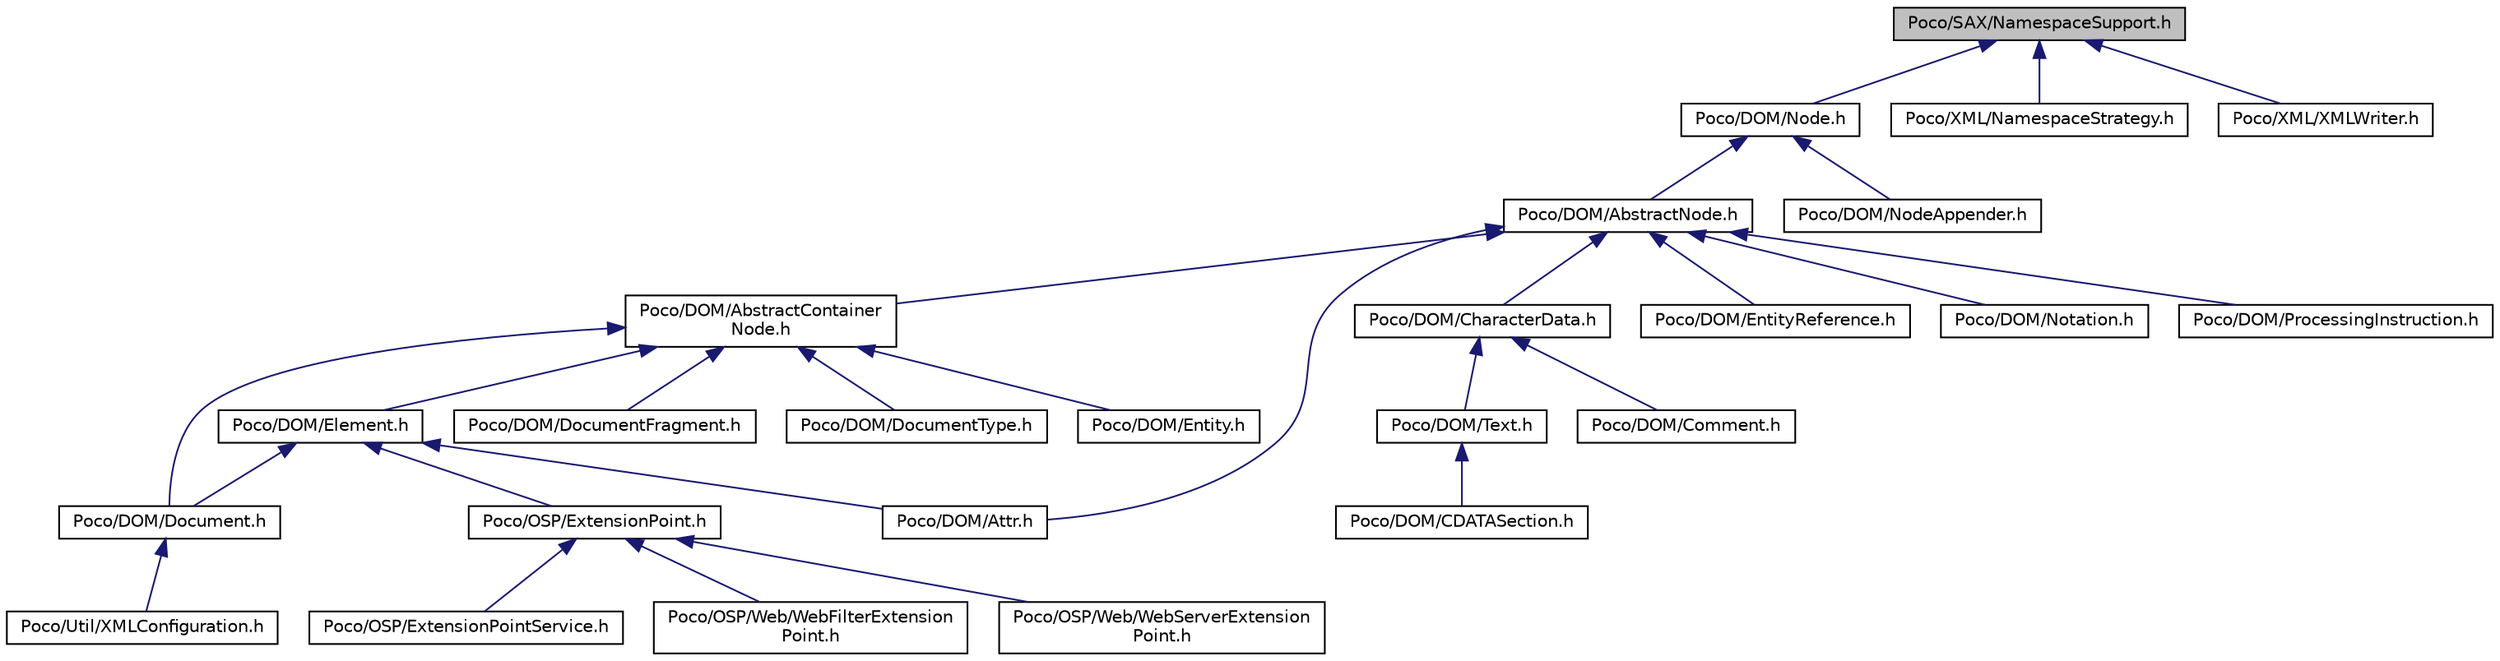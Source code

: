 digraph "Poco/SAX/NamespaceSupport.h"
{
 // LATEX_PDF_SIZE
  edge [fontname="Helvetica",fontsize="10",labelfontname="Helvetica",labelfontsize="10"];
  node [fontname="Helvetica",fontsize="10",shape=record];
  Node1 [label="Poco/SAX/NamespaceSupport.h",height=0.2,width=0.4,color="black", fillcolor="grey75", style="filled", fontcolor="black",tooltip=" "];
  Node1 -> Node2 [dir="back",color="midnightblue",fontsize="10",style="solid",fontname="Helvetica"];
  Node2 [label="Poco/DOM/Node.h",height=0.2,width=0.4,color="black", fillcolor="white", style="filled",URL="$Node_8h.html",tooltip=" "];
  Node2 -> Node3 [dir="back",color="midnightblue",fontsize="10",style="solid",fontname="Helvetica"];
  Node3 [label="Poco/DOM/AbstractNode.h",height=0.2,width=0.4,color="black", fillcolor="white", style="filled",URL="$AbstractNode_8h.html",tooltip=" "];
  Node3 -> Node4 [dir="back",color="midnightblue",fontsize="10",style="solid",fontname="Helvetica"];
  Node4 [label="Poco/DOM/AbstractContainer\lNode.h",height=0.2,width=0.4,color="black", fillcolor="white", style="filled",URL="$AbstractContainerNode_8h.html",tooltip=" "];
  Node4 -> Node5 [dir="back",color="midnightblue",fontsize="10",style="solid",fontname="Helvetica"];
  Node5 [label="Poco/DOM/Element.h",height=0.2,width=0.4,color="black", fillcolor="white", style="filled",URL="$Element_8h.html",tooltip=" "];
  Node5 -> Node6 [dir="back",color="midnightblue",fontsize="10",style="solid",fontname="Helvetica"];
  Node6 [label="Poco/DOM/Attr.h",height=0.2,width=0.4,color="black", fillcolor="white", style="filled",URL="$Attr_8h.html",tooltip=" "];
  Node5 -> Node7 [dir="back",color="midnightblue",fontsize="10",style="solid",fontname="Helvetica"];
  Node7 [label="Poco/DOM/Document.h",height=0.2,width=0.4,color="black", fillcolor="white", style="filled",URL="$Document_8h.html",tooltip=" "];
  Node7 -> Node8 [dir="back",color="midnightblue",fontsize="10",style="solid",fontname="Helvetica"];
  Node8 [label="Poco/Util/XMLConfiguration.h",height=0.2,width=0.4,color="black", fillcolor="white", style="filled",URL="$XMLConfiguration_8h.html",tooltip=" "];
  Node5 -> Node9 [dir="back",color="midnightblue",fontsize="10",style="solid",fontname="Helvetica"];
  Node9 [label="Poco/OSP/ExtensionPoint.h",height=0.2,width=0.4,color="black", fillcolor="white", style="filled",URL="$ExtensionPoint_8h.html",tooltip=" "];
  Node9 -> Node10 [dir="back",color="midnightblue",fontsize="10",style="solid",fontname="Helvetica"];
  Node10 [label="Poco/OSP/ExtensionPointService.h",height=0.2,width=0.4,color="black", fillcolor="white", style="filled",URL="$ExtensionPointService_8h.html",tooltip=" "];
  Node9 -> Node11 [dir="back",color="midnightblue",fontsize="10",style="solid",fontname="Helvetica"];
  Node11 [label="Poco/OSP/Web/WebFilterExtension\lPoint.h",height=0.2,width=0.4,color="black", fillcolor="white", style="filled",URL="$WebFilterExtensionPoint_8h.html",tooltip=" "];
  Node9 -> Node12 [dir="back",color="midnightblue",fontsize="10",style="solid",fontname="Helvetica"];
  Node12 [label="Poco/OSP/Web/WebServerExtension\lPoint.h",height=0.2,width=0.4,color="black", fillcolor="white", style="filled",URL="$WebServerExtensionPoint_8h.html",tooltip=" "];
  Node4 -> Node7 [dir="back",color="midnightblue",fontsize="10",style="solid",fontname="Helvetica"];
  Node4 -> Node13 [dir="back",color="midnightblue",fontsize="10",style="solid",fontname="Helvetica"];
  Node13 [label="Poco/DOM/DocumentFragment.h",height=0.2,width=0.4,color="black", fillcolor="white", style="filled",URL="$DocumentFragment_8h.html",tooltip=" "];
  Node4 -> Node14 [dir="back",color="midnightblue",fontsize="10",style="solid",fontname="Helvetica"];
  Node14 [label="Poco/DOM/DocumentType.h",height=0.2,width=0.4,color="black", fillcolor="white", style="filled",URL="$DocumentType_8h.html",tooltip=" "];
  Node4 -> Node15 [dir="back",color="midnightblue",fontsize="10",style="solid",fontname="Helvetica"];
  Node15 [label="Poco/DOM/Entity.h",height=0.2,width=0.4,color="black", fillcolor="white", style="filled",URL="$Entity_8h.html",tooltip=" "];
  Node3 -> Node6 [dir="back",color="midnightblue",fontsize="10",style="solid",fontname="Helvetica"];
  Node3 -> Node16 [dir="back",color="midnightblue",fontsize="10",style="solid",fontname="Helvetica"];
  Node16 [label="Poco/DOM/CharacterData.h",height=0.2,width=0.4,color="black", fillcolor="white", style="filled",URL="$CharacterData_8h.html",tooltip=" "];
  Node16 -> Node17 [dir="back",color="midnightblue",fontsize="10",style="solid",fontname="Helvetica"];
  Node17 [label="Poco/DOM/Text.h",height=0.2,width=0.4,color="black", fillcolor="white", style="filled",URL="$Text_8h.html",tooltip=" "];
  Node17 -> Node18 [dir="back",color="midnightblue",fontsize="10",style="solid",fontname="Helvetica"];
  Node18 [label="Poco/DOM/CDATASection.h",height=0.2,width=0.4,color="black", fillcolor="white", style="filled",URL="$CDATASection_8h.html",tooltip=" "];
  Node16 -> Node19 [dir="back",color="midnightblue",fontsize="10",style="solid",fontname="Helvetica"];
  Node19 [label="Poco/DOM/Comment.h",height=0.2,width=0.4,color="black", fillcolor="white", style="filled",URL="$Comment_8h.html",tooltip=" "];
  Node3 -> Node20 [dir="back",color="midnightblue",fontsize="10",style="solid",fontname="Helvetica"];
  Node20 [label="Poco/DOM/EntityReference.h",height=0.2,width=0.4,color="black", fillcolor="white", style="filled",URL="$EntityReference_8h.html",tooltip=" "];
  Node3 -> Node21 [dir="back",color="midnightblue",fontsize="10",style="solid",fontname="Helvetica"];
  Node21 [label="Poco/DOM/Notation.h",height=0.2,width=0.4,color="black", fillcolor="white", style="filled",URL="$Notation_8h.html",tooltip=" "];
  Node3 -> Node22 [dir="back",color="midnightblue",fontsize="10",style="solid",fontname="Helvetica"];
  Node22 [label="Poco/DOM/ProcessingInstruction.h",height=0.2,width=0.4,color="black", fillcolor="white", style="filled",URL="$ProcessingInstruction_8h.html",tooltip=" "];
  Node2 -> Node23 [dir="back",color="midnightblue",fontsize="10",style="solid",fontname="Helvetica"];
  Node23 [label="Poco/DOM/NodeAppender.h",height=0.2,width=0.4,color="black", fillcolor="white", style="filled",URL="$NodeAppender_8h.html",tooltip=" "];
  Node1 -> Node24 [dir="back",color="midnightblue",fontsize="10",style="solid",fontname="Helvetica"];
  Node24 [label="Poco/XML/NamespaceStrategy.h",height=0.2,width=0.4,color="black", fillcolor="white", style="filled",URL="$NamespaceStrategy_8h.html",tooltip=" "];
  Node1 -> Node25 [dir="back",color="midnightblue",fontsize="10",style="solid",fontname="Helvetica"];
  Node25 [label="Poco/XML/XMLWriter.h",height=0.2,width=0.4,color="black", fillcolor="white", style="filled",URL="$XMLWriter_8h.html",tooltip=" "];
}
